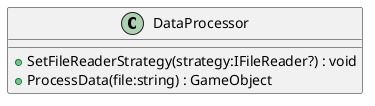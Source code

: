 @startuml
class DataProcessor {
    + SetFileReaderStrategy(strategy:IFileReader?) : void
    + ProcessData(file:string) : GameObject
}
@enduml
